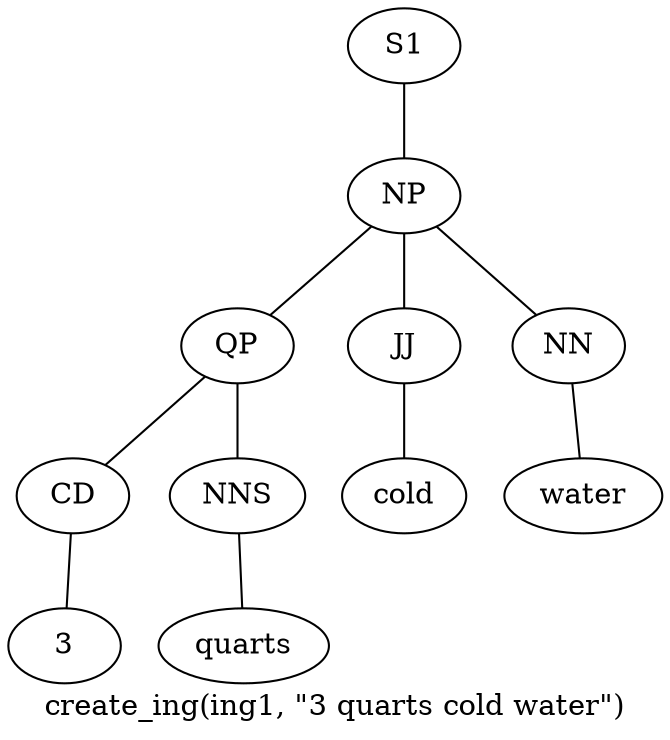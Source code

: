 graph SyntaxGraph {
	label = "create_ing(ing1, \"3 quarts cold water\")";
	Node0 [label="S1"];
	Node1 [label="NP"];
	Node2 [label="QP"];
	Node3 [label="CD"];
	Node4 [label="3"];
	Node5 [label="NNS"];
	Node6 [label="quarts"];
	Node7 [label="JJ"];
	Node8 [label="cold"];
	Node9 [label="NN"];
	Node10 [label="water"];

	Node0 -- Node1;
	Node1 -- Node2;
	Node1 -- Node7;
	Node1 -- Node9;
	Node2 -- Node3;
	Node2 -- Node5;
	Node3 -- Node4;
	Node5 -- Node6;
	Node7 -- Node8;
	Node9 -- Node10;
}